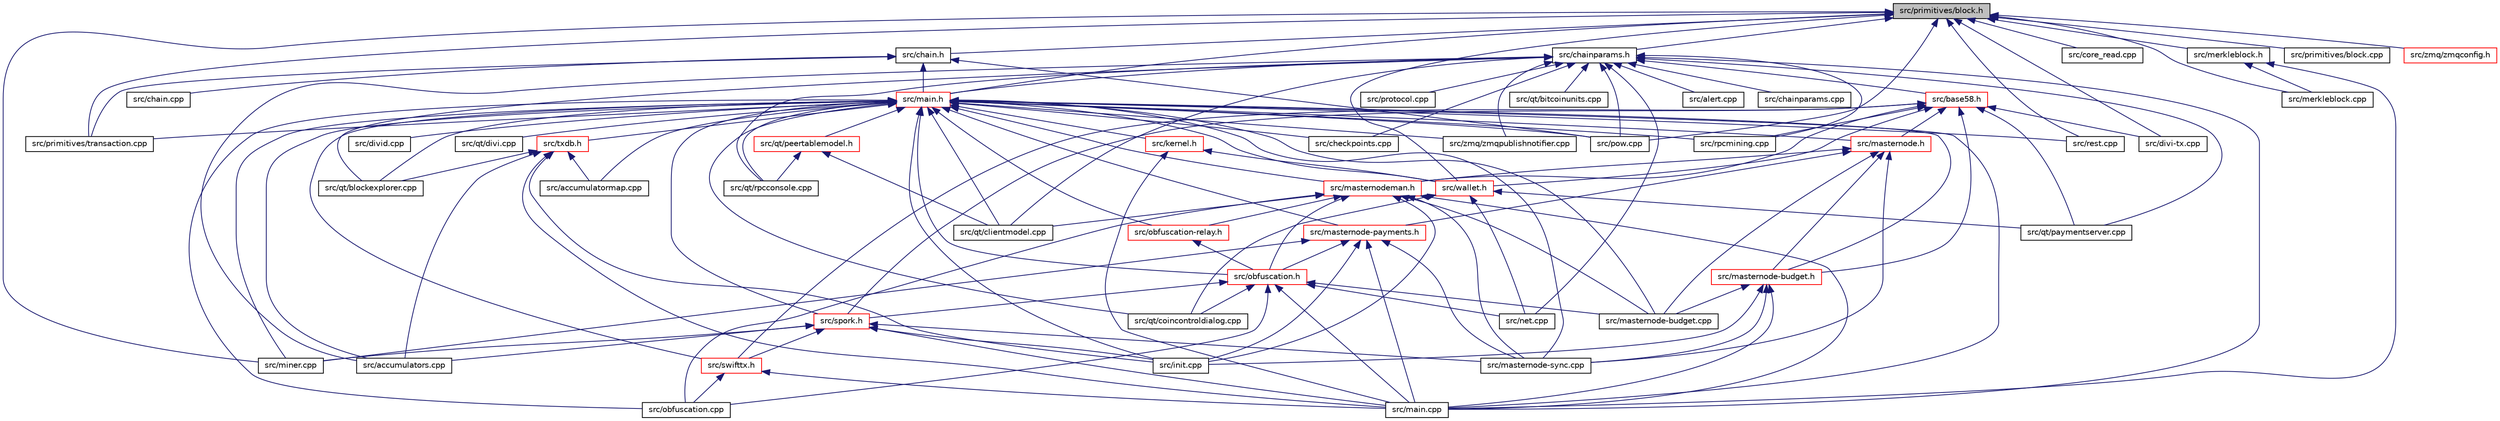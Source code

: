digraph "src/primitives/block.h"
{
  edge [fontname="Helvetica",fontsize="10",labelfontname="Helvetica",labelfontsize="10"];
  node [fontname="Helvetica",fontsize="10",shape=record];
  Node54 [label="src/primitives/block.h",height=0.2,width=0.4,color="black", fillcolor="grey75", style="filled", fontcolor="black"];
  Node54 -> Node55 [dir="back",color="midnightblue",fontsize="10",style="solid",fontname="Helvetica"];
  Node55 [label="src/chain.h",height=0.2,width=0.4,color="black", fillcolor="white", style="filled",URL="$chain_8h.html"];
  Node55 -> Node56 [dir="back",color="midnightblue",fontsize="10",style="solid",fontname="Helvetica"];
  Node56 [label="src/main.h",height=0.2,width=0.4,color="red", fillcolor="white", style="filled",URL="$main_8h.html"];
  Node56 -> Node57 [dir="back",color="midnightblue",fontsize="10",style="solid",fontname="Helvetica"];
  Node57 [label="src/accumulatormap.cpp",height=0.2,width=0.4,color="black", fillcolor="white", style="filled",URL="$accumulatormap_8cpp.html"];
  Node56 -> Node58 [dir="back",color="midnightblue",fontsize="10",style="solid",fontname="Helvetica"];
  Node58 [label="src/txdb.h",height=0.2,width=0.4,color="red", fillcolor="white", style="filled",URL="$txdb_8h.html"];
  Node58 -> Node57 [dir="back",color="midnightblue",fontsize="10",style="solid",fontname="Helvetica"];
  Node58 -> Node59 [dir="back",color="midnightblue",fontsize="10",style="solid",fontname="Helvetica"];
  Node59 [label="src/accumulators.cpp",height=0.2,width=0.4,color="black", fillcolor="white", style="filled",URL="$accumulators_8cpp.html"];
  Node58 -> Node60 [dir="back",color="midnightblue",fontsize="10",style="solid",fontname="Helvetica"];
  Node60 [label="src/init.cpp",height=0.2,width=0.4,color="black", fillcolor="white", style="filled",URL="$init_8cpp.html"];
  Node58 -> Node61 [dir="back",color="midnightblue",fontsize="10",style="solid",fontname="Helvetica"];
  Node61 [label="src/main.cpp",height=0.2,width=0.4,color="black", fillcolor="white", style="filled",URL="$main_8cpp.html"];
  Node58 -> Node62 [dir="back",color="midnightblue",fontsize="10",style="solid",fontname="Helvetica"];
  Node62 [label="src/qt/blockexplorer.cpp",height=0.2,width=0.4,color="black", fillcolor="white", style="filled",URL="$blockexplorer_8cpp.html"];
  Node56 -> Node59 [dir="back",color="midnightblue",fontsize="10",style="solid",fontname="Helvetica"];
  Node56 -> Node66 [dir="back",color="midnightblue",fontsize="10",style="solid",fontname="Helvetica"];
  Node66 [label="src/spork.h",height=0.2,width=0.4,color="red", fillcolor="white", style="filled",URL="$spork_8h.html"];
  Node66 -> Node59 [dir="back",color="midnightblue",fontsize="10",style="solid",fontname="Helvetica"];
  Node66 -> Node60 [dir="back",color="midnightblue",fontsize="10",style="solid",fontname="Helvetica"];
  Node66 -> Node61 [dir="back",color="midnightblue",fontsize="10",style="solid",fontname="Helvetica"];
  Node66 -> Node71 [dir="back",color="midnightblue",fontsize="10",style="solid",fontname="Helvetica"];
  Node71 [label="src/swifttx.h",height=0.2,width=0.4,color="red", fillcolor="white", style="filled",URL="$swifttx_8h.html"];
  Node71 -> Node61 [dir="back",color="midnightblue",fontsize="10",style="solid",fontname="Helvetica"];
  Node71 -> Node72 [dir="back",color="midnightblue",fontsize="10",style="solid",fontname="Helvetica"];
  Node72 [label="src/obfuscation.cpp",height=0.2,width=0.4,color="black", fillcolor="white", style="filled",URL="$obfuscation_8cpp.html"];
  Node66 -> Node114 [dir="back",color="midnightblue",fontsize="10",style="solid",fontname="Helvetica"];
  Node114 [label="src/masternode-sync.cpp",height=0.2,width=0.4,color="black", fillcolor="white", style="filled",URL="$masternode-sync_8cpp.html"];
  Node66 -> Node116 [dir="back",color="midnightblue",fontsize="10",style="solid",fontname="Helvetica"];
  Node116 [label="src/miner.cpp",height=0.2,width=0.4,color="black", fillcolor="white", style="filled",URL="$miner_8cpp.html"];
  Node56 -> Node119 [dir="back",color="midnightblue",fontsize="10",style="solid",fontname="Helvetica"];
  Node119 [label="src/obfuscation.h",height=0.2,width=0.4,color="red", fillcolor="white", style="filled",URL="$obfuscation_8h.html"];
  Node119 -> Node66 [dir="back",color="midnightblue",fontsize="10",style="solid",fontname="Helvetica"];
  Node119 -> Node61 [dir="back",color="midnightblue",fontsize="10",style="solid",fontname="Helvetica"];
  Node119 -> Node125 [dir="back",color="midnightblue",fontsize="10",style="solid",fontname="Helvetica"];
  Node125 [label="src/masternode-budget.cpp",height=0.2,width=0.4,color="black", fillcolor="white", style="filled",URL="$masternode-budget_8cpp.html"];
  Node119 -> Node127 [dir="back",color="midnightblue",fontsize="10",style="solid",fontname="Helvetica"];
  Node127 [label="src/net.cpp",height=0.2,width=0.4,color="black", fillcolor="white", style="filled",URL="$net_8cpp.html"];
  Node119 -> Node72 [dir="back",color="midnightblue",fontsize="10",style="solid",fontname="Helvetica"];
  Node119 -> Node79 [dir="back",color="midnightblue",fontsize="10",style="solid",fontname="Helvetica"];
  Node79 [label="src/qt/coincontroldialog.cpp",height=0.2,width=0.4,color="black", fillcolor="white", style="filled",URL="$coincontroldialog_8cpp.html"];
  Node56 -> Node128 [dir="back",color="midnightblue",fontsize="10",style="solid",fontname="Helvetica"];
  Node128 [label="src/masternode-payments.h",height=0.2,width=0.4,color="red", fillcolor="white", style="filled",URL="$masternode-payments_8h.html"];
  Node128 -> Node119 [dir="back",color="midnightblue",fontsize="10",style="solid",fontname="Helvetica"];
  Node128 -> Node60 [dir="back",color="midnightblue",fontsize="10",style="solid",fontname="Helvetica"];
  Node128 -> Node61 [dir="back",color="midnightblue",fontsize="10",style="solid",fontname="Helvetica"];
  Node128 -> Node114 [dir="back",color="midnightblue",fontsize="10",style="solid",fontname="Helvetica"];
  Node128 -> Node116 [dir="back",color="midnightblue",fontsize="10",style="solid",fontname="Helvetica"];
  Node56 -> Node129 [dir="back",color="midnightblue",fontsize="10",style="solid",fontname="Helvetica"];
  Node129 [label="src/masternode.h",height=0.2,width=0.4,color="red", fillcolor="white", style="filled",URL="$masternode_8h.html"];
  Node129 -> Node128 [dir="back",color="midnightblue",fontsize="10",style="solid",fontname="Helvetica"];
  Node129 -> Node130 [dir="back",color="midnightblue",fontsize="10",style="solid",fontname="Helvetica"];
  Node130 [label="src/masternodeman.h",height=0.2,width=0.4,color="red", fillcolor="white", style="filled",URL="$masternodeman_8h.html"];
  Node130 -> Node119 [dir="back",color="midnightblue",fontsize="10",style="solid",fontname="Helvetica"];
  Node130 -> Node121 [dir="back",color="midnightblue",fontsize="10",style="solid",fontname="Helvetica"];
  Node121 [label="src/obfuscation-relay.h",height=0.2,width=0.4,color="red", fillcolor="white", style="filled",URL="$obfuscation-relay_8h.html"];
  Node121 -> Node119 [dir="back",color="midnightblue",fontsize="10",style="solid",fontname="Helvetica"];
  Node130 -> Node60 [dir="back",color="midnightblue",fontsize="10",style="solid",fontname="Helvetica"];
  Node130 -> Node61 [dir="back",color="midnightblue",fontsize="10",style="solid",fontname="Helvetica"];
  Node130 -> Node125 [dir="back",color="midnightblue",fontsize="10",style="solid",fontname="Helvetica"];
  Node130 -> Node114 [dir="back",color="midnightblue",fontsize="10",style="solid",fontname="Helvetica"];
  Node130 -> Node72 [dir="back",color="midnightblue",fontsize="10",style="solid",fontname="Helvetica"];
  Node130 -> Node131 [dir="back",color="midnightblue",fontsize="10",style="solid",fontname="Helvetica"];
  Node131 [label="src/qt/clientmodel.cpp",height=0.2,width=0.4,color="black", fillcolor="white", style="filled",URL="$clientmodel_8cpp.html"];
  Node129 -> Node132 [dir="back",color="midnightblue",fontsize="10",style="solid",fontname="Helvetica"];
  Node132 [label="src/masternode-budget.h",height=0.2,width=0.4,color="red", fillcolor="white", style="filled",URL="$masternode-budget_8h.html"];
  Node132 -> Node60 [dir="back",color="midnightblue",fontsize="10",style="solid",fontname="Helvetica"];
  Node132 -> Node61 [dir="back",color="midnightblue",fontsize="10",style="solid",fontname="Helvetica"];
  Node132 -> Node125 [dir="back",color="midnightblue",fontsize="10",style="solid",fontname="Helvetica"];
  Node132 -> Node114 [dir="back",color="midnightblue",fontsize="10",style="solid",fontname="Helvetica"];
  Node129 -> Node125 [dir="back",color="midnightblue",fontsize="10",style="solid",fontname="Helvetica"];
  Node129 -> Node114 [dir="back",color="midnightblue",fontsize="10",style="solid",fontname="Helvetica"];
  Node56 -> Node130 [dir="back",color="midnightblue",fontsize="10",style="solid",fontname="Helvetica"];
  Node56 -> Node137 [dir="back",color="midnightblue",fontsize="10",style="solid",fontname="Helvetica"];
  Node137 [label="src/kernel.h",height=0.2,width=0.4,color="red", fillcolor="white", style="filled",URL="$kernel_8h.html"];
  Node137 -> Node138 [dir="back",color="midnightblue",fontsize="10",style="solid",fontname="Helvetica"];
  Node138 [label="src/wallet.h",height=0.2,width=0.4,color="red", fillcolor="white", style="filled",URL="$wallet_8h.html"];
  Node138 -> Node127 [dir="back",color="midnightblue",fontsize="10",style="solid",fontname="Helvetica"];
  Node138 -> Node79 [dir="back",color="midnightblue",fontsize="10",style="solid",fontname="Helvetica"];
  Node138 -> Node90 [dir="back",color="midnightblue",fontsize="10",style="solid",fontname="Helvetica"];
  Node90 [label="src/qt/paymentserver.cpp",height=0.2,width=0.4,color="black", fillcolor="white", style="filled",URL="$paymentserver_8cpp.html"];
  Node137 -> Node61 [dir="back",color="midnightblue",fontsize="10",style="solid",fontname="Helvetica"];
  Node56 -> Node138 [dir="back",color="midnightblue",fontsize="10",style="solid",fontname="Helvetica"];
  Node56 -> Node121 [dir="back",color="midnightblue",fontsize="10",style="solid",fontname="Helvetica"];
  Node56 -> Node142 [dir="back",color="midnightblue",fontsize="10",style="solid",fontname="Helvetica"];
  Node142 [label="src/checkpoints.cpp",height=0.2,width=0.4,color="black", fillcolor="white", style="filled",URL="$checkpoints_8cpp.html"];
  Node56 -> Node143 [dir="back",color="midnightblue",fontsize="10",style="solid",fontname="Helvetica"];
  Node143 [label="src/divid.cpp",height=0.2,width=0.4,color="black", fillcolor="white", style="filled",URL="$divid_8cpp.html"];
  Node56 -> Node60 [dir="back",color="midnightblue",fontsize="10",style="solid",fontname="Helvetica"];
  Node56 -> Node132 [dir="back",color="midnightblue",fontsize="10",style="solid",fontname="Helvetica"];
  Node56 -> Node61 [dir="back",color="midnightblue",fontsize="10",style="solid",fontname="Helvetica"];
  Node56 -> Node71 [dir="back",color="midnightblue",fontsize="10",style="solid",fontname="Helvetica"];
  Node56 -> Node125 [dir="back",color="midnightblue",fontsize="10",style="solid",fontname="Helvetica"];
  Node56 -> Node114 [dir="back",color="midnightblue",fontsize="10",style="solid",fontname="Helvetica"];
  Node56 -> Node116 [dir="back",color="midnightblue",fontsize="10",style="solid",fontname="Helvetica"];
  Node56 -> Node72 [dir="back",color="midnightblue",fontsize="10",style="solid",fontname="Helvetica"];
  Node56 -> Node144 [dir="back",color="midnightblue",fontsize="10",style="solid",fontname="Helvetica"];
  Node144 [label="src/pow.cpp",height=0.2,width=0.4,color="black", fillcolor="white", style="filled",URL="$pow_8cpp.html"];
  Node56 -> Node145 [dir="back",color="midnightblue",fontsize="10",style="solid",fontname="Helvetica"];
  Node145 [label="src/primitives/transaction.cpp",height=0.2,width=0.4,color="black", fillcolor="white", style="filled",URL="$transaction_8cpp.html"];
  Node56 -> Node146 [dir="back",color="midnightblue",fontsize="10",style="solid",fontname="Helvetica"];
  Node146 [label="src/qt/peertablemodel.h",height=0.2,width=0.4,color="red", fillcolor="white", style="filled",URL="$peertablemodel_8h.html"];
  Node146 -> Node131 [dir="back",color="midnightblue",fontsize="10",style="solid",fontname="Helvetica"];
  Node146 -> Node148 [dir="back",color="midnightblue",fontsize="10",style="solid",fontname="Helvetica"];
  Node148 [label="src/qt/rpcconsole.cpp",height=0.2,width=0.4,color="black", fillcolor="white", style="filled",URL="$rpcconsole_8cpp.html"];
  Node56 -> Node62 [dir="back",color="midnightblue",fontsize="10",style="solid",fontname="Helvetica"];
  Node56 -> Node131 [dir="back",color="midnightblue",fontsize="10",style="solid",fontname="Helvetica"];
  Node56 -> Node79 [dir="back",color="midnightblue",fontsize="10",style="solid",fontname="Helvetica"];
  Node56 -> Node150 [dir="back",color="midnightblue",fontsize="10",style="solid",fontname="Helvetica"];
  Node150 [label="src/qt/divi.cpp",height=0.2,width=0.4,color="black", fillcolor="white", style="filled",URL="$divi_8cpp.html"];
  Node56 -> Node148 [dir="back",color="midnightblue",fontsize="10",style="solid",fontname="Helvetica"];
  Node56 -> Node151 [dir="back",color="midnightblue",fontsize="10",style="solid",fontname="Helvetica"];
  Node151 [label="src/rest.cpp",height=0.2,width=0.4,color="black", fillcolor="white", style="filled",URL="$rest_8cpp.html"];
  Node56 -> Node153 [dir="back",color="midnightblue",fontsize="10",style="solid",fontname="Helvetica"];
  Node153 [label="src/rpcmining.cpp",height=0.2,width=0.4,color="black", fillcolor="white", style="filled",URL="$rpcmining_8cpp.html"];
  Node56 -> Node159 [dir="back",color="midnightblue",fontsize="10",style="solid",fontname="Helvetica"];
  Node159 [label="src/zmq/zmqpublishnotifier.cpp",height=0.2,width=0.4,color="black", fillcolor="white", style="filled",URL="$zmqpublishnotifier_8cpp.html"];
  Node55 -> Node160 [dir="back",color="midnightblue",fontsize="10",style="solid",fontname="Helvetica"];
  Node160 [label="src/chain.cpp",height=0.2,width=0.4,color="black", fillcolor="white", style="filled",URL="$chain_8cpp.html"];
  Node55 -> Node144 [dir="back",color="midnightblue",fontsize="10",style="solid",fontname="Helvetica"];
  Node55 -> Node145 [dir="back",color="midnightblue",fontsize="10",style="solid",fontname="Helvetica"];
  Node54 -> Node161 [dir="back",color="midnightblue",fontsize="10",style="solid",fontname="Helvetica"];
  Node161 [label="src/chainparams.h",height=0.2,width=0.4,color="black", fillcolor="white", style="filled",URL="$chainparams_8h.html"];
  Node161 -> Node56 [dir="back",color="midnightblue",fontsize="10",style="solid",fontname="Helvetica"];
  Node161 -> Node59 [dir="back",color="midnightblue",fontsize="10",style="solid",fontname="Helvetica"];
  Node161 -> Node162 [dir="back",color="midnightblue",fontsize="10",style="solid",fontname="Helvetica"];
  Node162 [label="src/base58.h",height=0.2,width=0.4,color="red", fillcolor="white", style="filled",URL="$base58_8h.html"];
  Node162 -> Node66 [dir="back",color="midnightblue",fontsize="10",style="solid",fontname="Helvetica"];
  Node162 -> Node129 [dir="back",color="midnightblue",fontsize="10",style="solid",fontname="Helvetica"];
  Node162 -> Node130 [dir="back",color="midnightblue",fontsize="10",style="solid",fontname="Helvetica"];
  Node162 -> Node138 [dir="back",color="midnightblue",fontsize="10",style="solid",fontname="Helvetica"];
  Node162 -> Node166 [dir="back",color="midnightblue",fontsize="10",style="solid",fontname="Helvetica"];
  Node166 [label="src/divi-tx.cpp",height=0.2,width=0.4,color="black", fillcolor="white", style="filled",URL="$divi-tx_8cpp.html"];
  Node162 -> Node132 [dir="back",color="midnightblue",fontsize="10",style="solid",fontname="Helvetica"];
  Node162 -> Node71 [dir="back",color="midnightblue",fontsize="10",style="solid",fontname="Helvetica"];
  Node162 -> Node90 [dir="back",color="midnightblue",fontsize="10",style="solid",fontname="Helvetica"];
  Node162 -> Node153 [dir="back",color="midnightblue",fontsize="10",style="solid",fontname="Helvetica"];
  Node161 -> Node172 [dir="back",color="midnightblue",fontsize="10",style="solid",fontname="Helvetica"];
  Node172 [label="src/alert.cpp",height=0.2,width=0.4,color="black", fillcolor="white", style="filled",URL="$alert_8cpp.html"];
  Node161 -> Node173 [dir="back",color="midnightblue",fontsize="10",style="solid",fontname="Helvetica"];
  Node173 [label="src/chainparams.cpp",height=0.2,width=0.4,color="black", fillcolor="white", style="filled",URL="$chainparams_8cpp.html"];
  Node161 -> Node142 [dir="back",color="midnightblue",fontsize="10",style="solid",fontname="Helvetica"];
  Node161 -> Node61 [dir="back",color="midnightblue",fontsize="10",style="solid",fontname="Helvetica"];
  Node161 -> Node127 [dir="back",color="midnightblue",fontsize="10",style="solid",fontname="Helvetica"];
  Node161 -> Node144 [dir="back",color="midnightblue",fontsize="10",style="solid",fontname="Helvetica"];
  Node161 -> Node174 [dir="back",color="midnightblue",fontsize="10",style="solid",fontname="Helvetica"];
  Node174 [label="src/protocol.cpp",height=0.2,width=0.4,color="black", fillcolor="white", style="filled",URL="$protocol_8cpp.html"];
  Node161 -> Node175 [dir="back",color="midnightblue",fontsize="10",style="solid",fontname="Helvetica"];
  Node175 [label="src/qt/bitcoinunits.cpp",height=0.2,width=0.4,color="black", fillcolor="white", style="filled",URL="$bitcoinunits_8cpp.html"];
  Node161 -> Node62 [dir="back",color="midnightblue",fontsize="10",style="solid",fontname="Helvetica"];
  Node161 -> Node131 [dir="back",color="midnightblue",fontsize="10",style="solid",fontname="Helvetica"];
  Node161 -> Node90 [dir="back",color="midnightblue",fontsize="10",style="solid",fontname="Helvetica"];
  Node161 -> Node148 [dir="back",color="midnightblue",fontsize="10",style="solid",fontname="Helvetica"];
  Node161 -> Node153 [dir="back",color="midnightblue",fontsize="10",style="solid",fontname="Helvetica"];
  Node161 -> Node159 [dir="back",color="midnightblue",fontsize="10",style="solid",fontname="Helvetica"];
  Node54 -> Node56 [dir="back",color="midnightblue",fontsize="10",style="solid",fontname="Helvetica"];
  Node54 -> Node138 [dir="back",color="midnightblue",fontsize="10",style="solid",fontname="Helvetica"];
  Node54 -> Node176 [dir="back",color="midnightblue",fontsize="10",style="solid",fontname="Helvetica"];
  Node176 [label="src/core_read.cpp",height=0.2,width=0.4,color="black", fillcolor="white", style="filled",URL="$core__read_8cpp.html"];
  Node54 -> Node166 [dir="back",color="midnightblue",fontsize="10",style="solid",fontname="Helvetica"];
  Node54 -> Node177 [dir="back",color="midnightblue",fontsize="10",style="solid",fontname="Helvetica"];
  Node177 [label="src/merkleblock.h",height=0.2,width=0.4,color="black", fillcolor="white", style="filled",URL="$merkleblock_8h.html"];
  Node177 -> Node61 [dir="back",color="midnightblue",fontsize="10",style="solid",fontname="Helvetica"];
  Node177 -> Node178 [dir="back",color="midnightblue",fontsize="10",style="solid",fontname="Helvetica"];
  Node178 [label="src/merkleblock.cpp",height=0.2,width=0.4,color="black", fillcolor="white", style="filled",URL="$merkleblock_8cpp.html"];
  Node54 -> Node178 [dir="back",color="midnightblue",fontsize="10",style="solid",fontname="Helvetica"];
  Node54 -> Node116 [dir="back",color="midnightblue",fontsize="10",style="solid",fontname="Helvetica"];
  Node54 -> Node144 [dir="back",color="midnightblue",fontsize="10",style="solid",fontname="Helvetica"];
  Node54 -> Node179 [dir="back",color="midnightblue",fontsize="10",style="solid",fontname="Helvetica"];
  Node179 [label="src/primitives/block.cpp",height=0.2,width=0.4,color="black", fillcolor="white", style="filled",URL="$block_8cpp.html"];
  Node54 -> Node145 [dir="back",color="midnightblue",fontsize="10",style="solid",fontname="Helvetica"];
  Node54 -> Node151 [dir="back",color="midnightblue",fontsize="10",style="solid",fontname="Helvetica"];
  Node54 -> Node180 [dir="back",color="midnightblue",fontsize="10",style="solid",fontname="Helvetica"];
  Node180 [label="src/zmq/zmqconfig.h",height=0.2,width=0.4,color="red", fillcolor="white", style="filled",URL="$zmqconfig_8h.html"];
}
